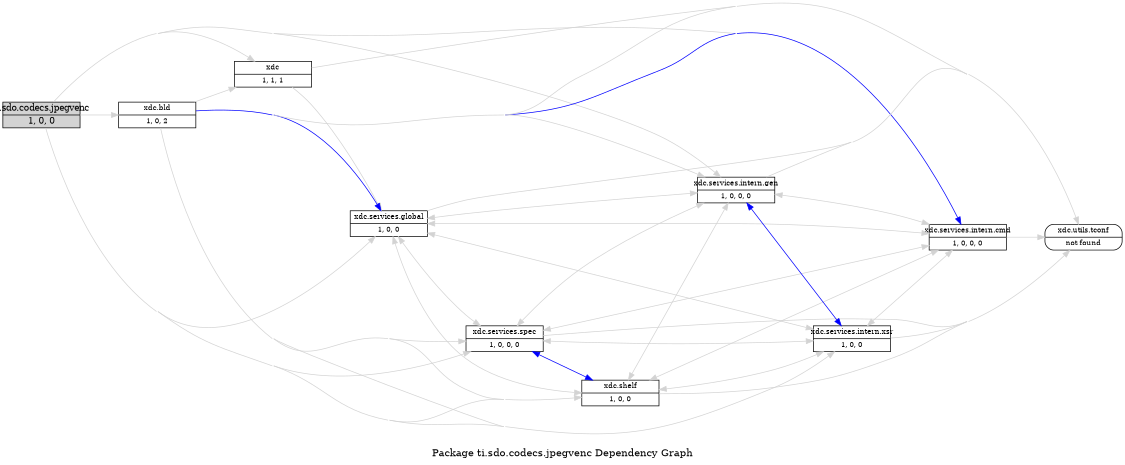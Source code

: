 digraph dependencies {
    label="\nPackage ti.sdo.codecs.jpegvenc Dependency Graph";
    size="7.5,10";
    rankdir=LR;
    ranksep=".75";
    concentrate="true";
    node [fixedsize=true, width=1.5, style=filled, color=black];
    node [font=Helvetica, fontsize=12, fillcolor=lightgrey];
    ti_sdo_codecs_jpegvenc [shape=record,label="ti.sdo.codecs.jpegvenc|1, 0, 0", URL="package.rel.xml"];
    node [fontsize=10, fillcolor=white];

    edge [style=solid, color=blue]

    edge [style=solid, color=lightgrey]
    xdc [shape=record,label="xdc|1, 1, 1", URL="../E:\ccs4_install\xdctools_3_20_01_42_eng\packages\xdc\package/package.rel.svg"];
    ti_sdo_codecs_jpegvenc -> xdc;
    xdc_services_global [shape=record,label="xdc.services.global|1, 0, 0", URL="../E:\ccs4_install\xdctools_3_20_01_42_eng\packages\xdc\services\global\package/package.rel.svg"];
    ti_sdo_codecs_jpegvenc -> xdc_services_global;
    xdc_services_spec [shape=record,label="xdc.services.spec|1, 0, 0, 0", URL="../E:\ccs4_install\xdctools_3_20_01_42_eng\packages\xdc\services\spec\package/package.rel.svg"];
    ti_sdo_codecs_jpegvenc -> xdc_services_spec;
    xdc_shelf [shape=record,label="xdc.shelf|1, 0, 0", URL="../E:\ccs4_install\xdctools_3_20_01_42_eng\packages\xdc\shelf\package/package.rel.svg"];
    ti_sdo_codecs_jpegvenc -> xdc_shelf;
    xdc_services_intern_cmd [shape=record,label="xdc.services.intern.cmd|1, 0, 0, 0", URL="../E:\ccs4_install\xdctools_3_20_01_42_eng\packages\xdc\services\intern\cmd\package/package.rel.svg"];
    ti_sdo_codecs_jpegvenc -> xdc_services_intern_cmd;
    xdc_services_intern_xsr [shape=record,label="xdc.services.intern.xsr|1, 0, 0", URL="../E:\ccs4_install\xdctools_3_20_01_42_eng\packages\xdc\services\intern\xsr\package/package.rel.svg"];
    ti_sdo_codecs_jpegvenc -> xdc_services_intern_xsr;
    xdc_bld [shape=record,label="xdc.bld|1, 0, 2", URL="../E:\ccs4_install\xdctools_3_20_01_42_eng\packages\xdc\bld\package/package.rel.svg"];
    ti_sdo_codecs_jpegvenc -> xdc_bld;
    xdc_services_intern_gen [shape=record,label="xdc.services.intern.gen|1, 0, 0, 0", URL="../E:\ccs4_install\xdctools_3_20_01_42_eng\packages\xdc\services\intern\gen\package/package.rel.svg"];
    ti_sdo_codecs_jpegvenc -> xdc_services_intern_gen;

    edge [style=solid, color=blue]
    xdc_services_intern_gen -> xdc_shelf;
    xdc_services_intern_gen -> xdc_services_spec;
    xdc_services_intern_gen -> xdc_services_global;
    xdc_services_intern_gen -> xdc_services_intern_xsr;

    edge [style=solid, color=lightgrey]
    xdc_services_intern_gen -> xdc_shelf;
    xdc_services_intern_gen -> xdc_services_spec;
    xdc_utils_tconf [shape=record,label="xdc.utils.tconf|not found"style=rounded, ];
    xdc_services_intern_gen -> xdc_utils_tconf;
    xdc_services_intern_gen -> xdc_services_global;
    xdc_services_intern_gen -> xdc_services_intern_cmd;
    xdc_services_intern_gen -> xdc_services_intern_xsr;

    edge [style=solid, color=blue]

    edge [style=solid, color=lightgrey]

    edge [style=solid, color=blue]
    xdc_bld -> xdc_services_global;
    xdc_bld -> xdc_services_intern_cmd;

    edge [style=solid, color=lightgrey]
    xdc_bld -> xdc_shelf;
    xdc_bld -> xdc_services_spec;
    xdc_bld -> xdc_utils_tconf;
    xdc_bld -> xdc_services_global;
    xdc_bld -> xdc;
    xdc_bld -> xdc_services_intern_cmd;
    xdc_bld -> xdc_services_intern_xsr;
    xdc_bld -> xdc_services_intern_gen;

    edge [style=solid, color=blue]
    xdc_services_intern_xsr -> xdc_services_global;

    edge [style=solid, color=lightgrey]
    xdc_services_intern_xsr -> xdc_shelf;
    xdc_services_intern_xsr -> xdc_services_spec;
    xdc_services_intern_xsr -> xdc_utils_tconf;
    xdc_services_intern_xsr -> xdc_services_global;
    xdc_services_intern_xsr -> xdc_services_intern_cmd;
    xdc_services_intern_xsr -> xdc_services_intern_gen;

    edge [style=solid, color=blue]
    xdc_services_intern_cmd -> xdc_shelf;
    xdc_services_intern_cmd -> xdc_services_spec;
    xdc_services_intern_cmd -> xdc_services_global;
    xdc_services_intern_cmd -> xdc_services_intern_gen;

    edge [style=solid, color=lightgrey]
    xdc_services_intern_cmd -> xdc_shelf;
    xdc_services_intern_cmd -> xdc_services_spec;
    xdc_services_intern_cmd -> xdc_utils_tconf;
    xdc_services_intern_cmd -> xdc_services_global;
    xdc_services_intern_cmd -> xdc_services_intern_xsr;
    xdc_services_intern_cmd -> xdc_services_intern_gen;

    edge [style=solid, color=blue]

    edge [style=solid, color=lightgrey]
    xdc_shelf -> xdc_services_spec;
    xdc_shelf -> xdc_utils_tconf;
    xdc_shelf -> xdc_services_global;
    xdc_shelf -> xdc_services_intern_cmd;
    xdc_shelf -> xdc_services_intern_xsr;
    xdc_shelf -> xdc_services_intern_gen;

    edge [style=solid, color=blue]
    xdc_services_spec -> xdc_shelf;

    edge [style=solid, color=lightgrey]
    xdc_services_spec -> xdc_shelf;
    xdc_services_spec -> xdc_utils_tconf;
    xdc_services_spec -> xdc_services_global;
    xdc_services_spec -> xdc_services_intern_cmd;
    xdc_services_spec -> xdc_services_intern_xsr;
    xdc_services_spec -> xdc_services_intern_gen;

    edge [style=solid, color=blue]

    edge [style=solid, color=lightgrey]
    xdc_services_global -> xdc_shelf;
    xdc_services_global -> xdc_services_spec;
    xdc_services_global -> xdc_utils_tconf;
    xdc_services_global -> xdc_services_intern_cmd;
    xdc_services_global -> xdc_services_intern_xsr;
    xdc_services_global -> xdc_services_intern_gen;

    edge [style=solid, color=blue]

    edge [style=solid, color=lightgrey]
    xdc -> xdc_services_global;
    xdc -> xdc_utils_tconf;
}
